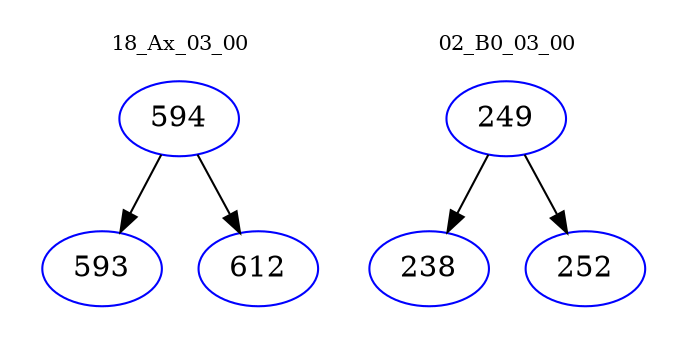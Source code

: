 digraph{
subgraph cluster_0 {
color = white
label = "18_Ax_03_00";
fontsize=10;
T0_594 [label="594", color="blue"]
T0_594 -> T0_593 [color="black"]
T0_593 [label="593", color="blue"]
T0_594 -> T0_612 [color="black"]
T0_612 [label="612", color="blue"]
}
subgraph cluster_1 {
color = white
label = "02_B0_03_00";
fontsize=10;
T1_249 [label="249", color="blue"]
T1_249 -> T1_238 [color="black"]
T1_238 [label="238", color="blue"]
T1_249 -> T1_252 [color="black"]
T1_252 [label="252", color="blue"]
}
}
